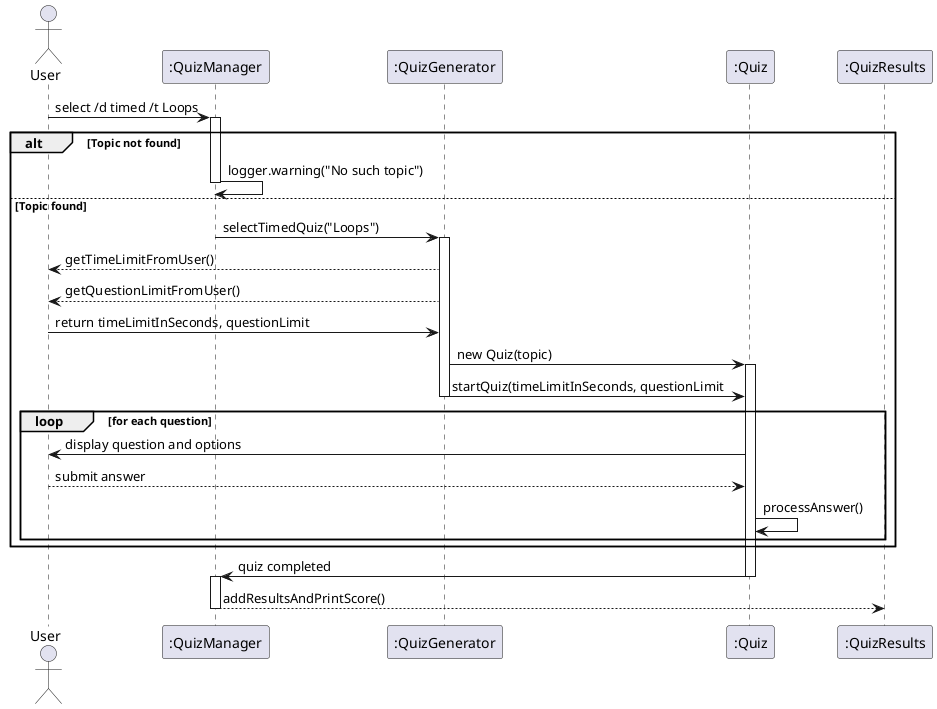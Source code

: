 @startuml

actor User

participant ":QuizManager" as QM
participant ":QuizGenerator" as QG
participant ":Quiz" as Quiz
participant ":QuizResults" as QR

User -> QM : select /d timed /t Loops
activate QM

alt Topic not found
    QM -> QM : logger.warning("No such topic")
    deactivate QM
else Topic found
    QM -> QG : selectTimedQuiz("Loops")
    activate QG

    QG --> User : getTimeLimitFromUser()
    QG --> User : getQuestionLimitFromUser()
    User -> QG : return timeLimitInSeconds, questionLimit
    QG -> Quiz : new Quiz(topic)
    activate Quiz
    QG -> Quiz : startQuiz(timeLimitInSeconds, questionLimit
    deactivate QG

    loop for each question
        Quiz -> User : display question and options
        User --> Quiz : submit answer
        Quiz -> Quiz : processAnswer()
    end
end


Quiz -> QM : quiz completed
deactivate Quiz
activate QM
deactivate Quiz
QM --> QR : addResultsAndPrintScore()
deactivate QM

@enduml